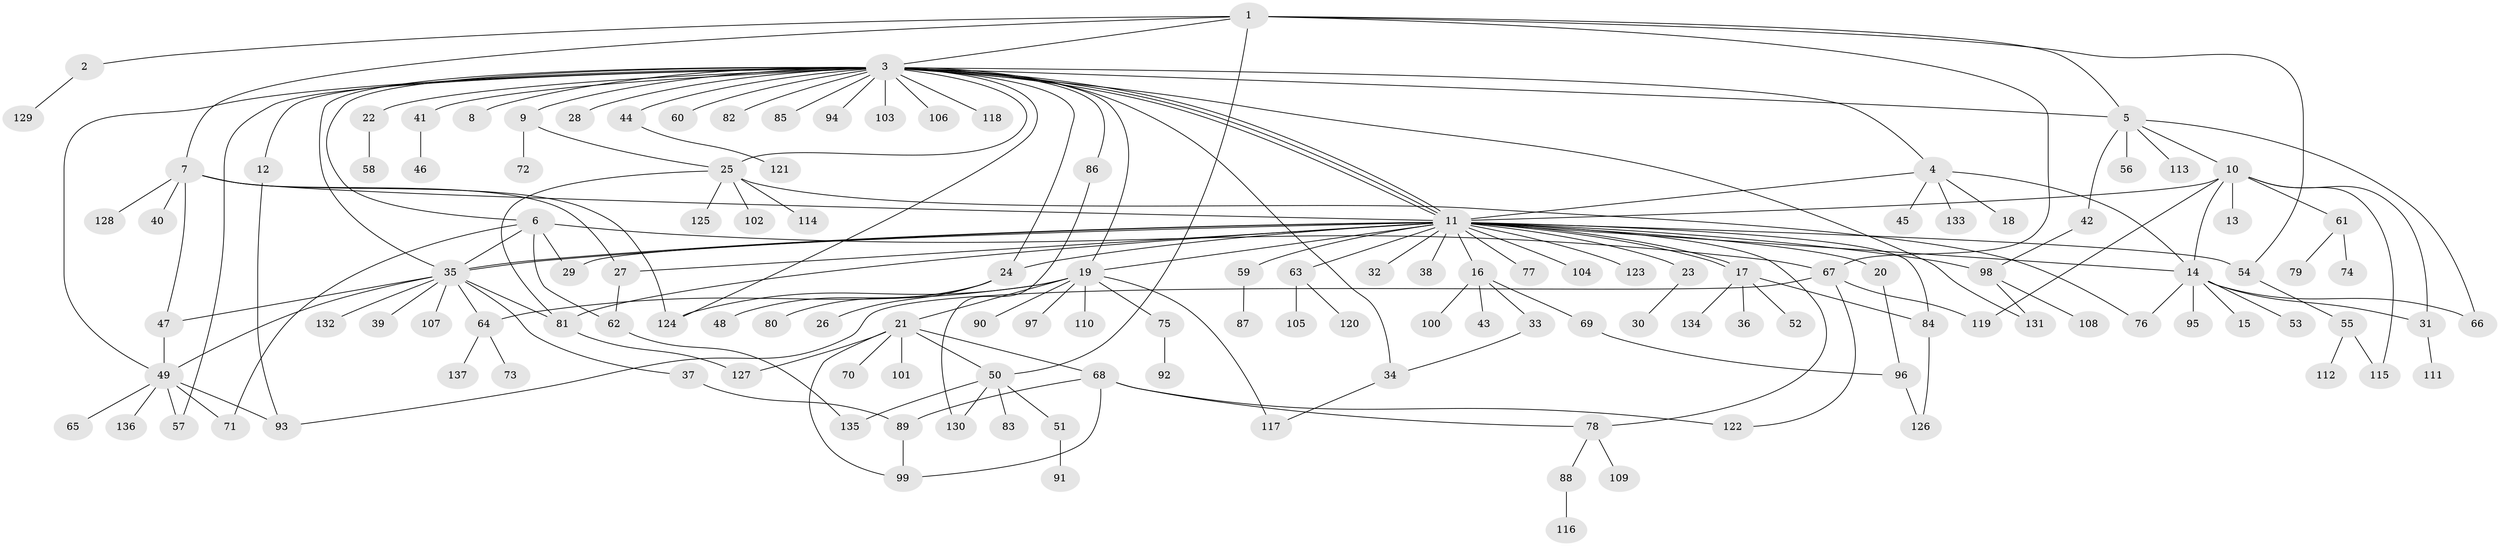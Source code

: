 // coarse degree distribution, {5: 0.041666666666666664, 1: 0.5208333333333334, 7: 0.020833333333333332, 25: 0.010416666666666666, 2: 0.13541666666666666, 6: 0.0625, 3: 0.11458333333333333, 8: 0.010416666666666666, 28: 0.010416666666666666, 4: 0.041666666666666664, 9: 0.020833333333333332, 10: 0.010416666666666666}
// Generated by graph-tools (version 1.1) at 2025/36/03/04/25 23:36:55]
// undirected, 137 vertices, 189 edges
graph export_dot {
  node [color=gray90,style=filled];
  1;
  2;
  3;
  4;
  5;
  6;
  7;
  8;
  9;
  10;
  11;
  12;
  13;
  14;
  15;
  16;
  17;
  18;
  19;
  20;
  21;
  22;
  23;
  24;
  25;
  26;
  27;
  28;
  29;
  30;
  31;
  32;
  33;
  34;
  35;
  36;
  37;
  38;
  39;
  40;
  41;
  42;
  43;
  44;
  45;
  46;
  47;
  48;
  49;
  50;
  51;
  52;
  53;
  54;
  55;
  56;
  57;
  58;
  59;
  60;
  61;
  62;
  63;
  64;
  65;
  66;
  67;
  68;
  69;
  70;
  71;
  72;
  73;
  74;
  75;
  76;
  77;
  78;
  79;
  80;
  81;
  82;
  83;
  84;
  85;
  86;
  87;
  88;
  89;
  90;
  91;
  92;
  93;
  94;
  95;
  96;
  97;
  98;
  99;
  100;
  101;
  102;
  103;
  104;
  105;
  106;
  107;
  108;
  109;
  110;
  111;
  112;
  113;
  114;
  115;
  116;
  117;
  118;
  119;
  120;
  121;
  122;
  123;
  124;
  125;
  126;
  127;
  128;
  129;
  130;
  131;
  132;
  133;
  134;
  135;
  136;
  137;
  1 -- 2;
  1 -- 3;
  1 -- 5;
  1 -- 7;
  1 -- 50;
  1 -- 54;
  1 -- 67;
  2 -- 129;
  3 -- 4;
  3 -- 5;
  3 -- 6;
  3 -- 8;
  3 -- 9;
  3 -- 11;
  3 -- 11;
  3 -- 11;
  3 -- 12;
  3 -- 19;
  3 -- 22;
  3 -- 24;
  3 -- 25;
  3 -- 28;
  3 -- 34;
  3 -- 35;
  3 -- 41;
  3 -- 44;
  3 -- 49;
  3 -- 57;
  3 -- 60;
  3 -- 82;
  3 -- 85;
  3 -- 86;
  3 -- 94;
  3 -- 103;
  3 -- 106;
  3 -- 118;
  3 -- 124;
  3 -- 131;
  4 -- 11;
  4 -- 14;
  4 -- 18;
  4 -- 45;
  4 -- 133;
  5 -- 10;
  5 -- 42;
  5 -- 56;
  5 -- 66;
  5 -- 113;
  6 -- 29;
  6 -- 35;
  6 -- 62;
  6 -- 67;
  6 -- 71;
  7 -- 11;
  7 -- 27;
  7 -- 40;
  7 -- 47;
  7 -- 124;
  7 -- 128;
  9 -- 25;
  9 -- 72;
  10 -- 11;
  10 -- 13;
  10 -- 14;
  10 -- 31;
  10 -- 61;
  10 -- 115;
  10 -- 119;
  11 -- 14;
  11 -- 16;
  11 -- 17;
  11 -- 17;
  11 -- 19;
  11 -- 20;
  11 -- 23;
  11 -- 24;
  11 -- 27;
  11 -- 29;
  11 -- 32;
  11 -- 35;
  11 -- 35;
  11 -- 38;
  11 -- 54;
  11 -- 59;
  11 -- 63;
  11 -- 77;
  11 -- 78;
  11 -- 81;
  11 -- 84;
  11 -- 98;
  11 -- 104;
  11 -- 123;
  12 -- 93;
  14 -- 15;
  14 -- 31;
  14 -- 53;
  14 -- 66;
  14 -- 76;
  14 -- 95;
  16 -- 33;
  16 -- 43;
  16 -- 69;
  16 -- 100;
  17 -- 36;
  17 -- 52;
  17 -- 84;
  17 -- 134;
  19 -- 21;
  19 -- 64;
  19 -- 75;
  19 -- 90;
  19 -- 97;
  19 -- 110;
  19 -- 117;
  19 -- 124;
  20 -- 96;
  21 -- 50;
  21 -- 68;
  21 -- 70;
  21 -- 99;
  21 -- 101;
  21 -- 127;
  22 -- 58;
  23 -- 30;
  24 -- 26;
  24 -- 48;
  24 -- 80;
  25 -- 76;
  25 -- 81;
  25 -- 102;
  25 -- 114;
  25 -- 125;
  27 -- 62;
  31 -- 111;
  33 -- 34;
  34 -- 117;
  35 -- 37;
  35 -- 39;
  35 -- 47;
  35 -- 49;
  35 -- 64;
  35 -- 81;
  35 -- 107;
  35 -- 132;
  37 -- 89;
  41 -- 46;
  42 -- 98;
  44 -- 121;
  47 -- 49;
  49 -- 57;
  49 -- 65;
  49 -- 71;
  49 -- 93;
  49 -- 136;
  50 -- 51;
  50 -- 83;
  50 -- 130;
  50 -- 135;
  51 -- 91;
  54 -- 55;
  55 -- 112;
  55 -- 115;
  59 -- 87;
  61 -- 74;
  61 -- 79;
  62 -- 135;
  63 -- 105;
  63 -- 120;
  64 -- 73;
  64 -- 137;
  67 -- 93;
  67 -- 119;
  67 -- 122;
  68 -- 78;
  68 -- 89;
  68 -- 99;
  68 -- 122;
  69 -- 96;
  75 -- 92;
  78 -- 88;
  78 -- 109;
  81 -- 127;
  84 -- 126;
  86 -- 130;
  88 -- 116;
  89 -- 99;
  96 -- 126;
  98 -- 108;
  98 -- 131;
}
